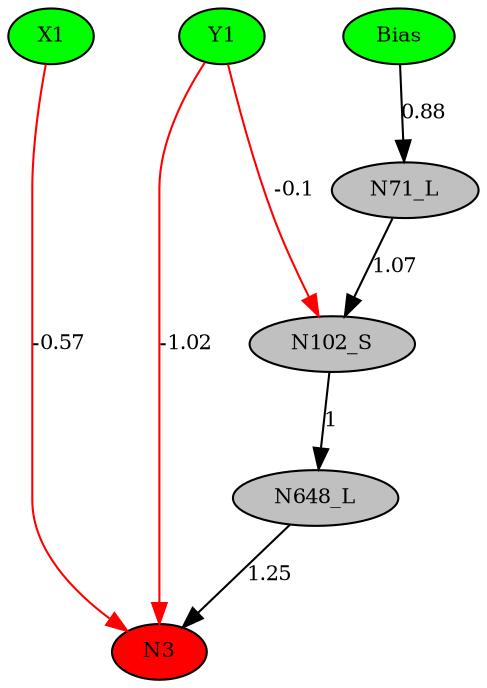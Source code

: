 digraph g { 
N0 [shape=ellipse, label=Bias,fontsize=10,height=0.1,width=0.1,style=filled,fillcolor=green]
N1[shape=ellipse label=X1,fontsize=10,height=0.1,width=0.1,style=filled,fillcolor=green]
N2[shape=ellipse label=Y1,fontsize=10,height=0.1,width=0.1,style=filled,fillcolor=green]
N3[shape=ellipse,fontsize = 10, height = 0.1, width = 0.1, style = filled, fillcolor = red]
N71[shape=ellipse, label=N71_L,fontsize=10,height=0.1,width=0.1,style=filled,fillcolor=gray]
N102[shape=ellipse, label=N102_S,fontsize=10,height=0.1,width=0.1,style=filled,fillcolor=gray]
N648[shape=ellipse, label=N648_L,fontsize=10,height=0.1,width=0.1,style=filled,fillcolor=gray]
N1 -> N3 [color=red] [arrowType=inv][ label=-0.57,fontsize=10]
N2 -> N3 [color=red] [arrowType=inv][ label=-1.02,fontsize=10]
N0 -> N71 [color=black] [ label=0.88,fontsize=10]
N71 -> N102 [color=black] [ label=1.07,fontsize=10]
N2 -> N102 [color=red] [arrowType=inv][ label=-0.1,fontsize=10]
N102 -> N648 [color=black] [ label=1,fontsize=10]
N648 -> N3 [color=black] [ label=1.25,fontsize=10]
 { rank=same; 
N3
 } 
 { rank=same; 
N1 ->N2 ->N0 [style=invis]
 } 
}
